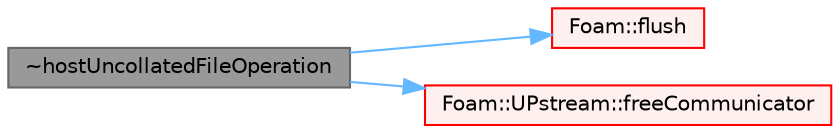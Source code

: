 digraph "~hostUncollatedFileOperation"
{
 // LATEX_PDF_SIZE
  bgcolor="transparent";
  edge [fontname=Helvetica,fontsize=10,labelfontname=Helvetica,labelfontsize=10];
  node [fontname=Helvetica,fontsize=10,shape=box,height=0.2,width=0.4];
  rankdir="LR";
  Node1 [id="Node000001",label="~hostUncollatedFileOperation",height=0.2,width=0.4,color="gray40", fillcolor="grey60", style="filled", fontcolor="black",tooltip=" "];
  Node1 -> Node2 [id="edge1_Node000001_Node000002",color="steelblue1",style="solid",tooltip=" "];
  Node2 [id="Node000002",label="Foam::flush",height=0.2,width=0.4,color="red", fillcolor="#FFF0F0", style="filled",URL="$namespaceFoam.html#aeba91f9c63b01afa501f15950f470cc0",tooltip=" "];
  Node1 -> Node5 [id="edge2_Node000001_Node000005",color="steelblue1",style="solid",tooltip=" "];
  Node5 [id="Node000005",label="Foam::UPstream::freeCommunicator",height=0.2,width=0.4,color="red", fillcolor="#FFF0F0", style="filled",URL="$classFoam_1_1UPstream.html#aeefcb84b0e8b96a422243dbf89108773",tooltip=" "];
}
